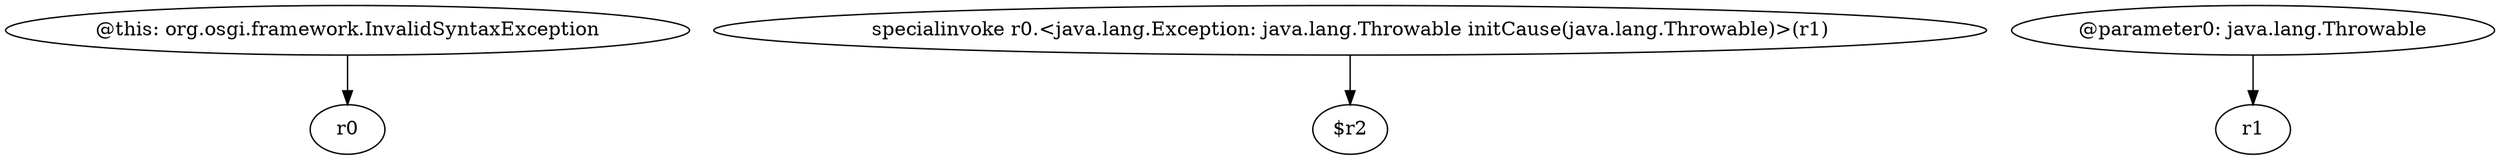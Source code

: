 digraph g {
0[label="@this: org.osgi.framework.InvalidSyntaxException"]
1[label="r0"]
0->1[label=""]
2[label="specialinvoke r0.<java.lang.Exception: java.lang.Throwable initCause(java.lang.Throwable)>(r1)"]
3[label="$r2"]
2->3[label=""]
4[label="@parameter0: java.lang.Throwable"]
5[label="r1"]
4->5[label=""]
}